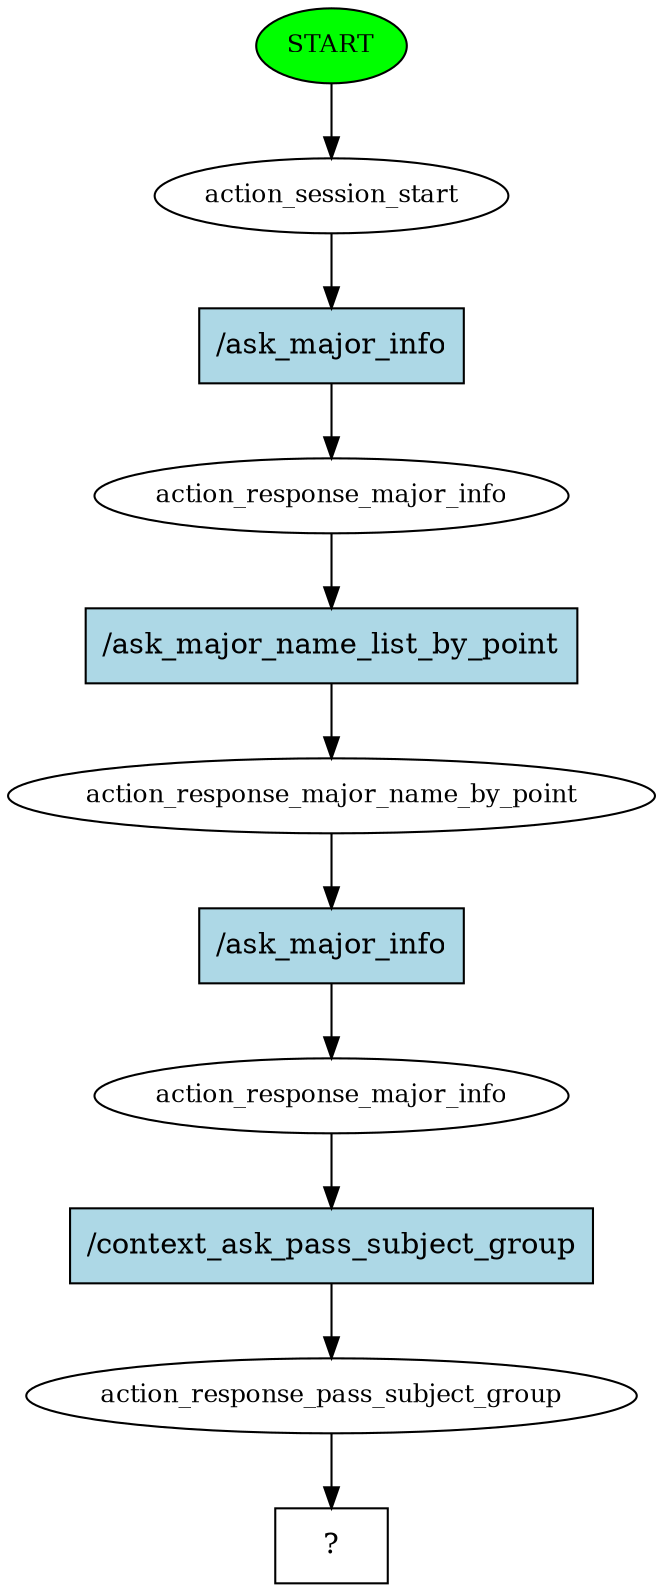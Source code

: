 digraph  {
0 [class="start active", fillcolor=green, fontsize=12, label=START, style=filled];
1 [class=active, fontsize=12, label=action_session_start];
2 [class=active, fontsize=12, label=action_response_major_info];
3 [class=active, fontsize=12, label=action_response_major_name_by_point];
4 [class=active, fontsize=12, label=action_response_major_info];
5 [class=active, fontsize=12, label=action_response_pass_subject_group];
6 [class="intent dashed active", label="  ?  ", shape=rect];
7 [class="intent active", fillcolor=lightblue, label="/ask_major_info", shape=rect, style=filled];
8 [class="intent active", fillcolor=lightblue, label="/ask_major_name_list_by_point", shape=rect, style=filled];
9 [class="intent active", fillcolor=lightblue, label="/ask_major_info", shape=rect, style=filled];
10 [class="intent active", fillcolor=lightblue, label="/context_ask_pass_subject_group", shape=rect, style=filled];
0 -> 1  [class=active, key=NONE, label=""];
1 -> 7  [class=active, key=0];
2 -> 8  [class=active, key=0];
3 -> 9  [class=active, key=0];
4 -> 10  [class=active, key=0];
5 -> 6  [class=active, key=NONE, label=""];
7 -> 2  [class=active, key=0];
8 -> 3  [class=active, key=0];
9 -> 4  [class=active, key=0];
10 -> 5  [class=active, key=0];
}
